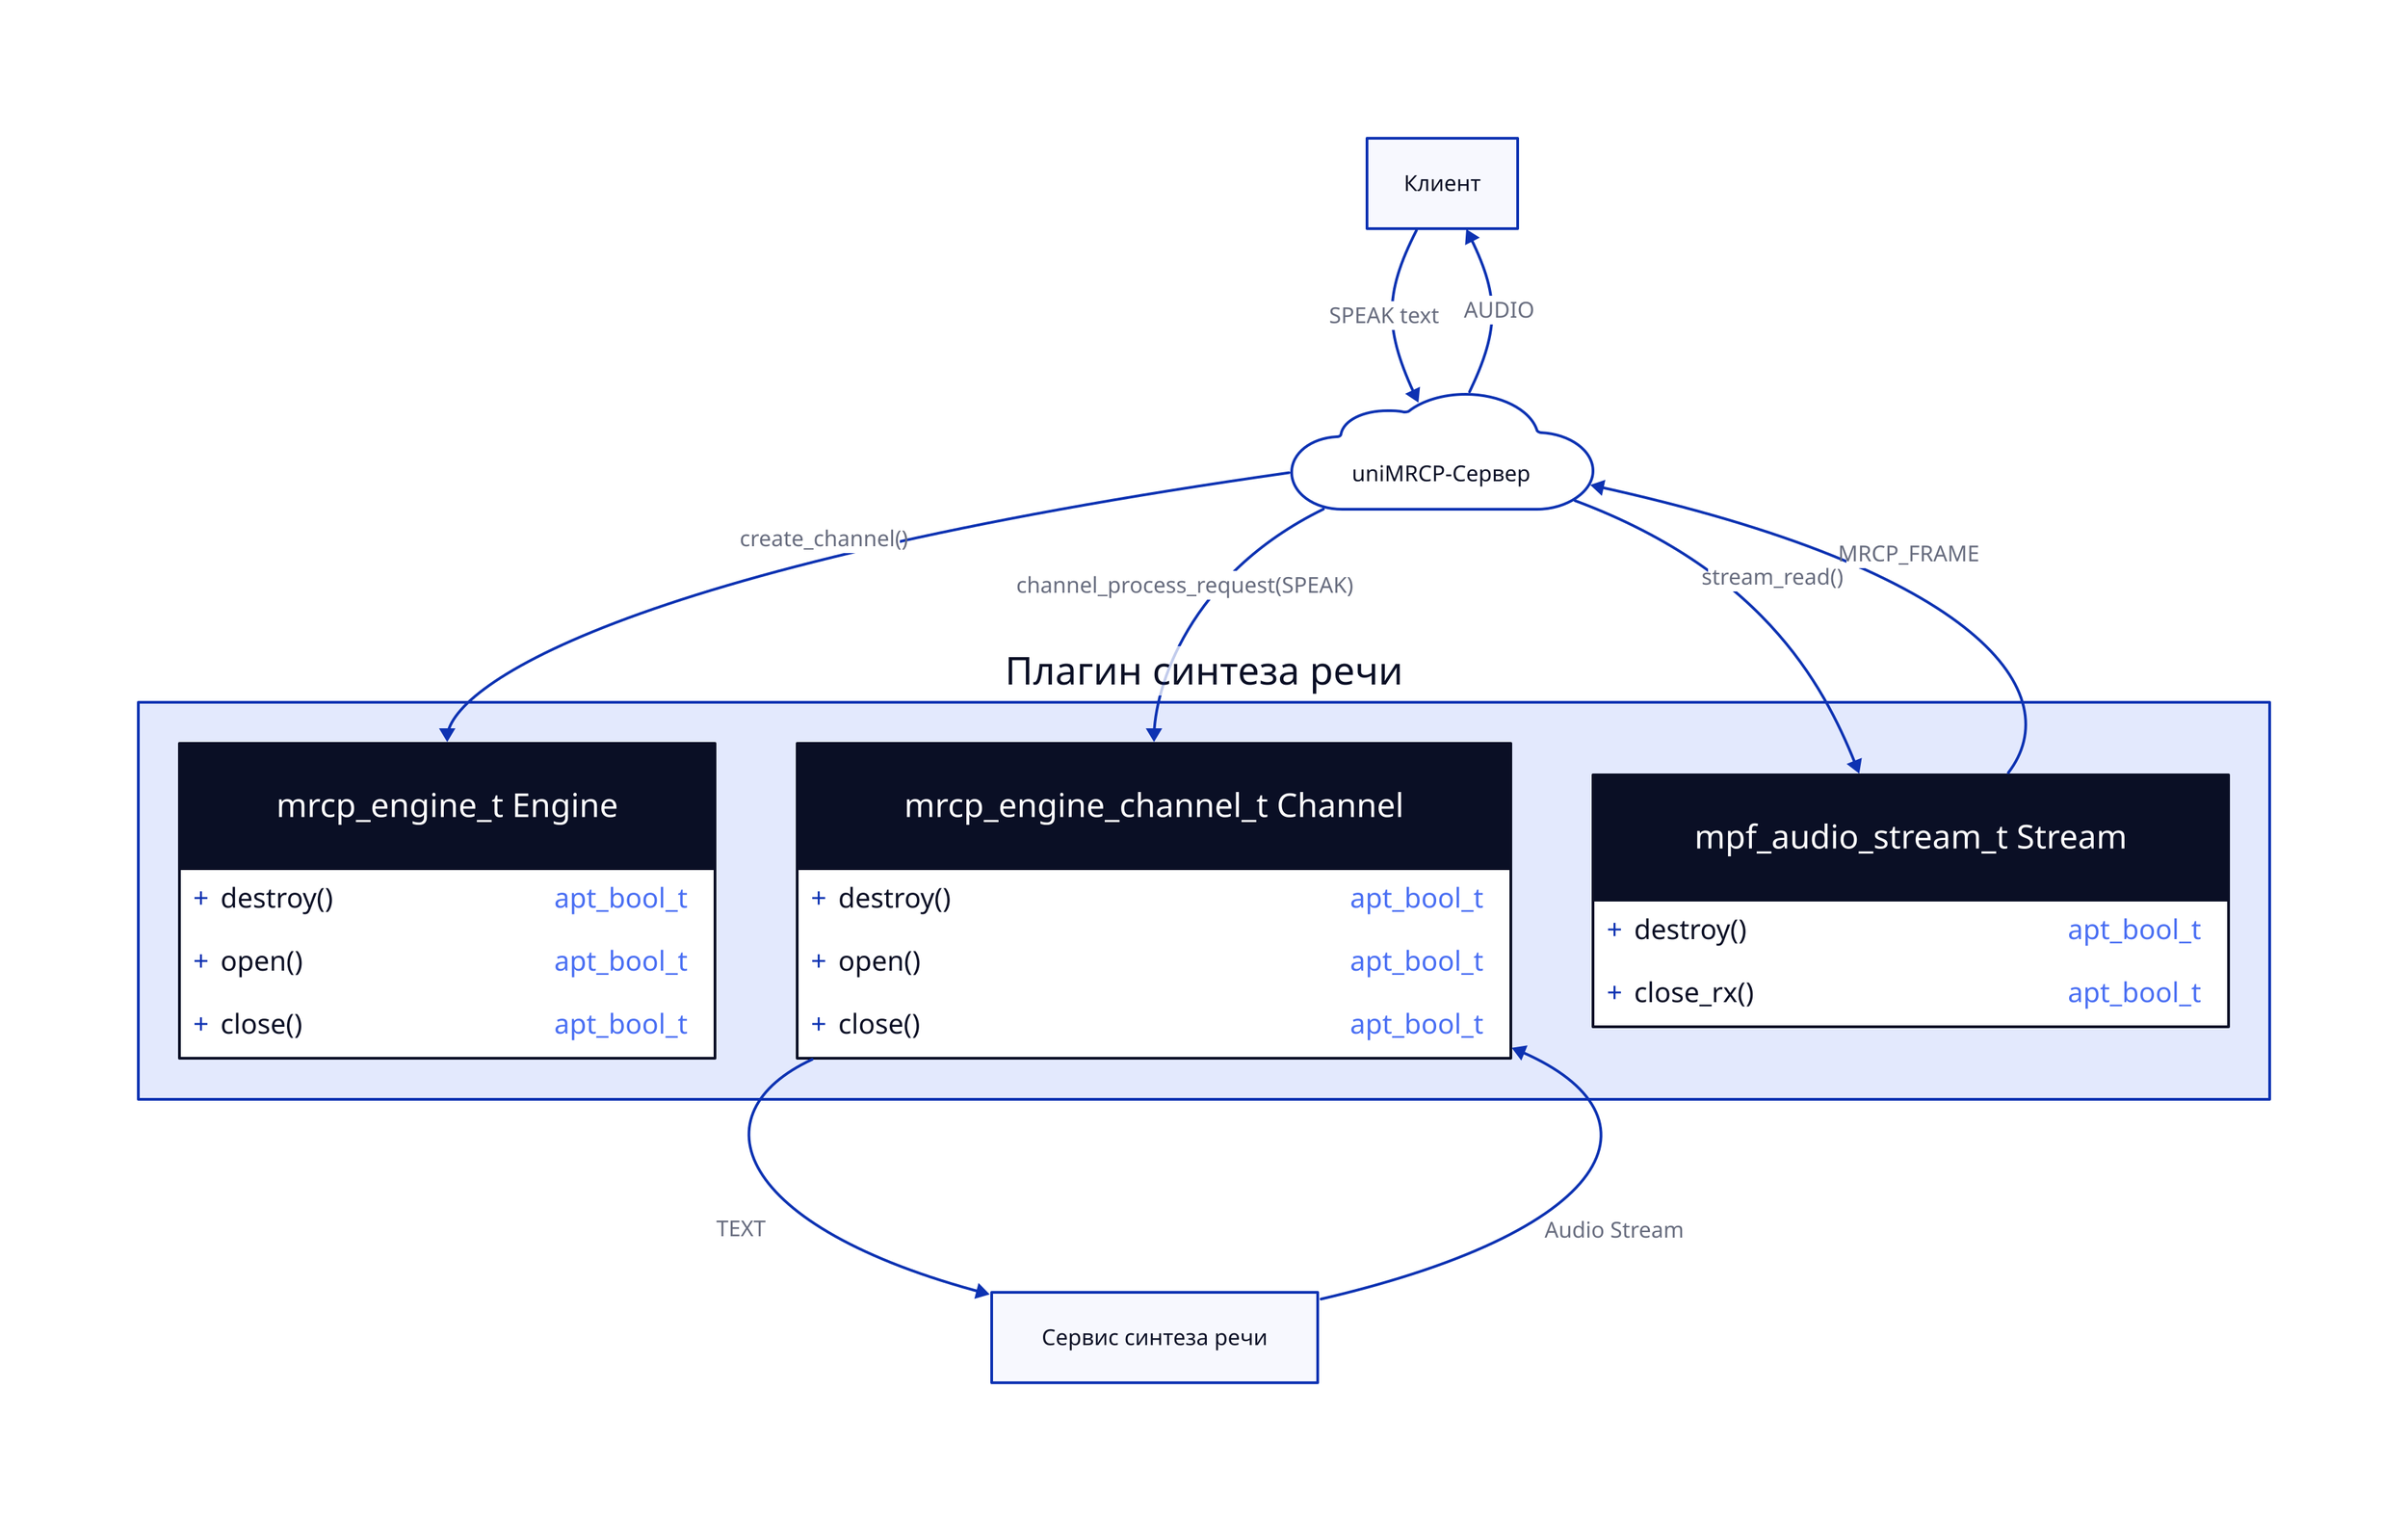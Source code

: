client: Клиент
server: uniMRCP-Сервер
server.shape: cloud

plugin1: Плагин синтеза речи {
  Engine: mrcp_engine_t Engine {
    shape: class
    +destroy(): apt_bool_t
    +open(): apt_bool_t
    +close(): apt_bool_t
    +create_channel(apr_pool_t* pool): mrcp_engine_channel_t*
  }
  Channel: mrcp_engine_channel_t Channel {
    shape: class
    +destroy(): apt_bool_t
    +open(): apt_bool_t
    +close(): apt_bool_t
    +process_request(mrcp_message_t* request): apt_bool_t
  }
  Stream: mpf_audio_stream_t Stream {
    shape: class
    destroy(): apt_bool_t
    open_rx(mpf_codec_t* codec): apt_bool_t
    close_rx(): apt_bool_t
    read_frame(mpf_frame_t* frame): apt_bool_t
  }
}

service: Сервис синтеза речи

client -> server: SPEAK text
server -> plugin1.Engine: create_channel()
server -> plugin1.Channel: channel_process_request(SPEAK)
server -> plugin1.Stream: stream_read()
plugin1.Stream -> server: MRCP_FRAME
server -> client: AUDIO
plugin1.Channel -> service: TEXT
service -> plugin1.Channel: Audio Stream
